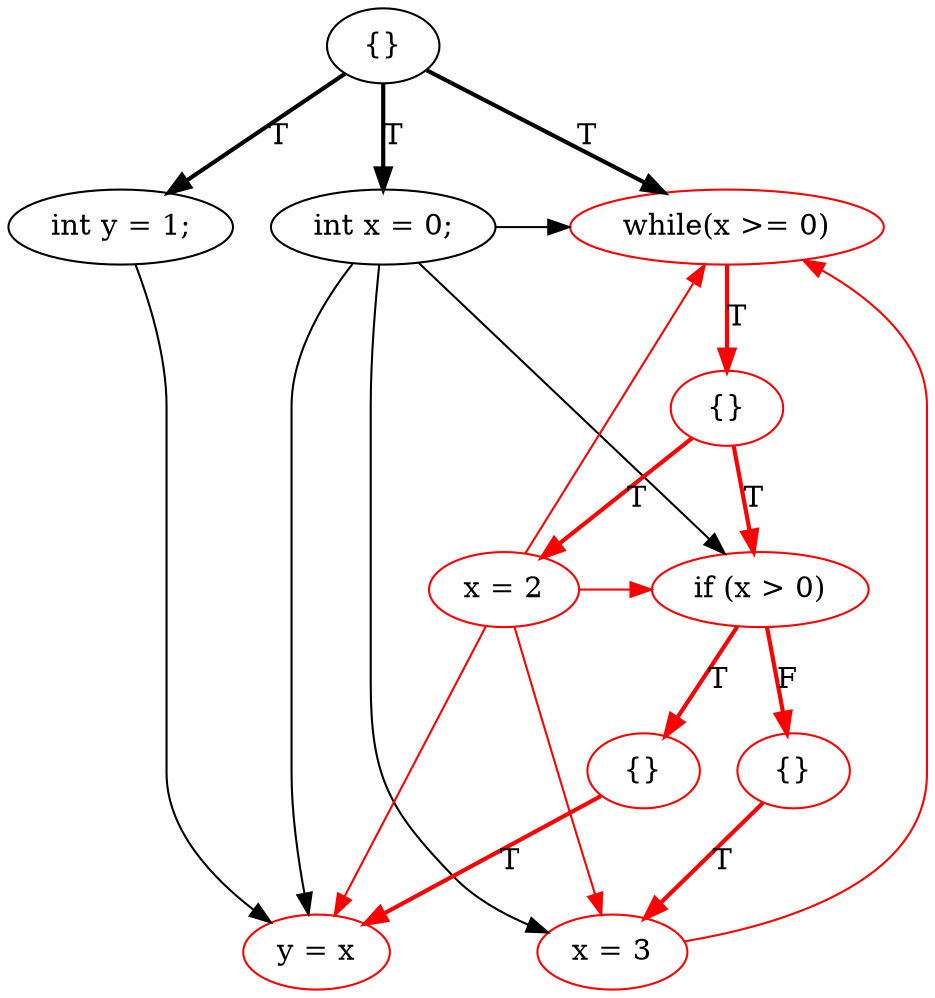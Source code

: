 digraph {
rankdir=TD;
0[label="{}"]; 
0 -> 1[label="T",style=bold];
1[label="int x = 0;"];
1 -> 3;
1 -> 4;
1 -> 6;
1 -> 9;
0 -> 2[label="T",style=bold];
2[label="int y = 1;"];
2 -> 3;
0 -> 9[label="T",style=bold];
9[label="while(x >= 0)",color=red]; 
9 -> 10[label="T",style=bold,color=red];
10[label="{}",color=red]; 
10 -> 6[label="T",style=bold,color=red];
6[label="if (x > 0)",color=red]; 
6 -> 7[label="T",style=bold,color=red];
7[label="{}",color=red]; 
7 -> 3[label="T",style=bold,color=red];
3[label="y = x",color=red];
6 -> 8[label="F",style=bold,color=red];
8[label="{}",color=red]; 
8 -> 4[label="T",style=bold,color=red];
4[label="x = 3",color=red];
4 -> 9[color=red];
10 -> 5[label="T",style=bold,color=red];
5[label="x = 2",color=red];
5 -> 3[color=red];
5 -> 4[color=red];
5 -> 6[color=red];
5 -> 9[color=red];
{ rank=same 1 2 9 }{ rank=same 10 }{ rank=same 6 5 }{ rank=same 7 8 }{ rank=same 3 4 }
}